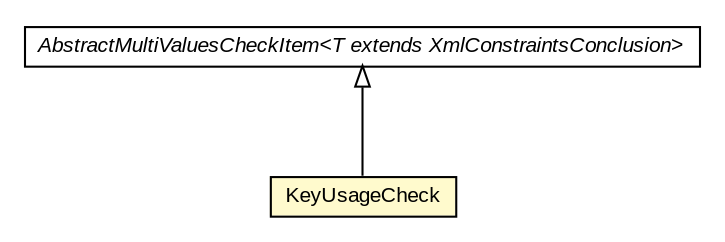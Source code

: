 #!/usr/local/bin/dot
#
# Class diagram 
# Generated by UMLGraph version R5_6-24-gf6e263 (http://www.umlgraph.org/)
#

digraph G {
	edge [fontname="arial",fontsize=10,labelfontname="arial",labelfontsize=10];
	node [fontname="arial",fontsize=10,shape=plaintext];
	nodesep=0.25;
	ranksep=0.5;
	// eu.europa.esig.dss.validation.process.bbb.AbstractMultiValuesCheckItem<T extends eu.europa.esig.dss.jaxb.detailedreport.XmlConstraintsConclusion>
	c407997 [label=<<table title="eu.europa.esig.dss.validation.process.bbb.AbstractMultiValuesCheckItem" border="0" cellborder="1" cellspacing="0" cellpadding="2" port="p" href="../../../AbstractMultiValuesCheckItem.html">
		<tr><td><table border="0" cellspacing="0" cellpadding="1">
<tr><td align="center" balign="center"><font face="arial italic"> AbstractMultiValuesCheckItem&lt;T extends XmlConstraintsConclusion&gt; </font></td></tr>
		</table></td></tr>
		</table>>, URL="../../../AbstractMultiValuesCheckItem.html", fontname="arial", fontcolor="black", fontsize=10.0];
	// eu.europa.esig.dss.validation.process.bbb.xcv.sub.checks.KeyUsageCheck
	c408056 [label=<<table title="eu.europa.esig.dss.validation.process.bbb.xcv.sub.checks.KeyUsageCheck" border="0" cellborder="1" cellspacing="0" cellpadding="2" port="p" bgcolor="lemonChiffon" href="./KeyUsageCheck.html">
		<tr><td><table border="0" cellspacing="0" cellpadding="1">
<tr><td align="center" balign="center"> KeyUsageCheck </td></tr>
		</table></td></tr>
		</table>>, URL="./KeyUsageCheck.html", fontname="arial", fontcolor="black", fontsize=10.0];
	//eu.europa.esig.dss.validation.process.bbb.xcv.sub.checks.KeyUsageCheck extends eu.europa.esig.dss.validation.process.bbb.AbstractMultiValuesCheckItem<eu.europa.esig.dss.jaxb.detailedreport.XmlSubXCV>
	c407997:p -> c408056:p [dir=back,arrowtail=empty];
}

